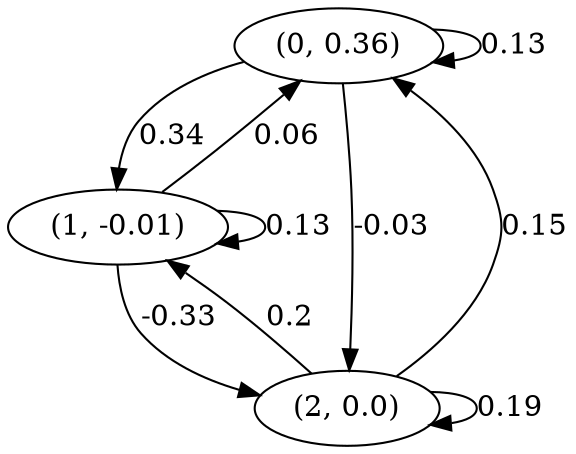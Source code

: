 digraph {
    0 [ label = "(0, 0.36)" ]
    1 [ label = "(1, -0.01)" ]
    2 [ label = "(2, 0.0)" ]
    0 -> 0 [ label = "0.13" ]
    1 -> 1 [ label = "0.13" ]
    2 -> 2 [ label = "0.19" ]
    1 -> 0 [ label = "0.06" ]
    2 -> 0 [ label = "0.15" ]
    0 -> 1 [ label = "0.34" ]
    2 -> 1 [ label = "0.2" ]
    0 -> 2 [ label = "-0.03" ]
    1 -> 2 [ label = "-0.33" ]
}

